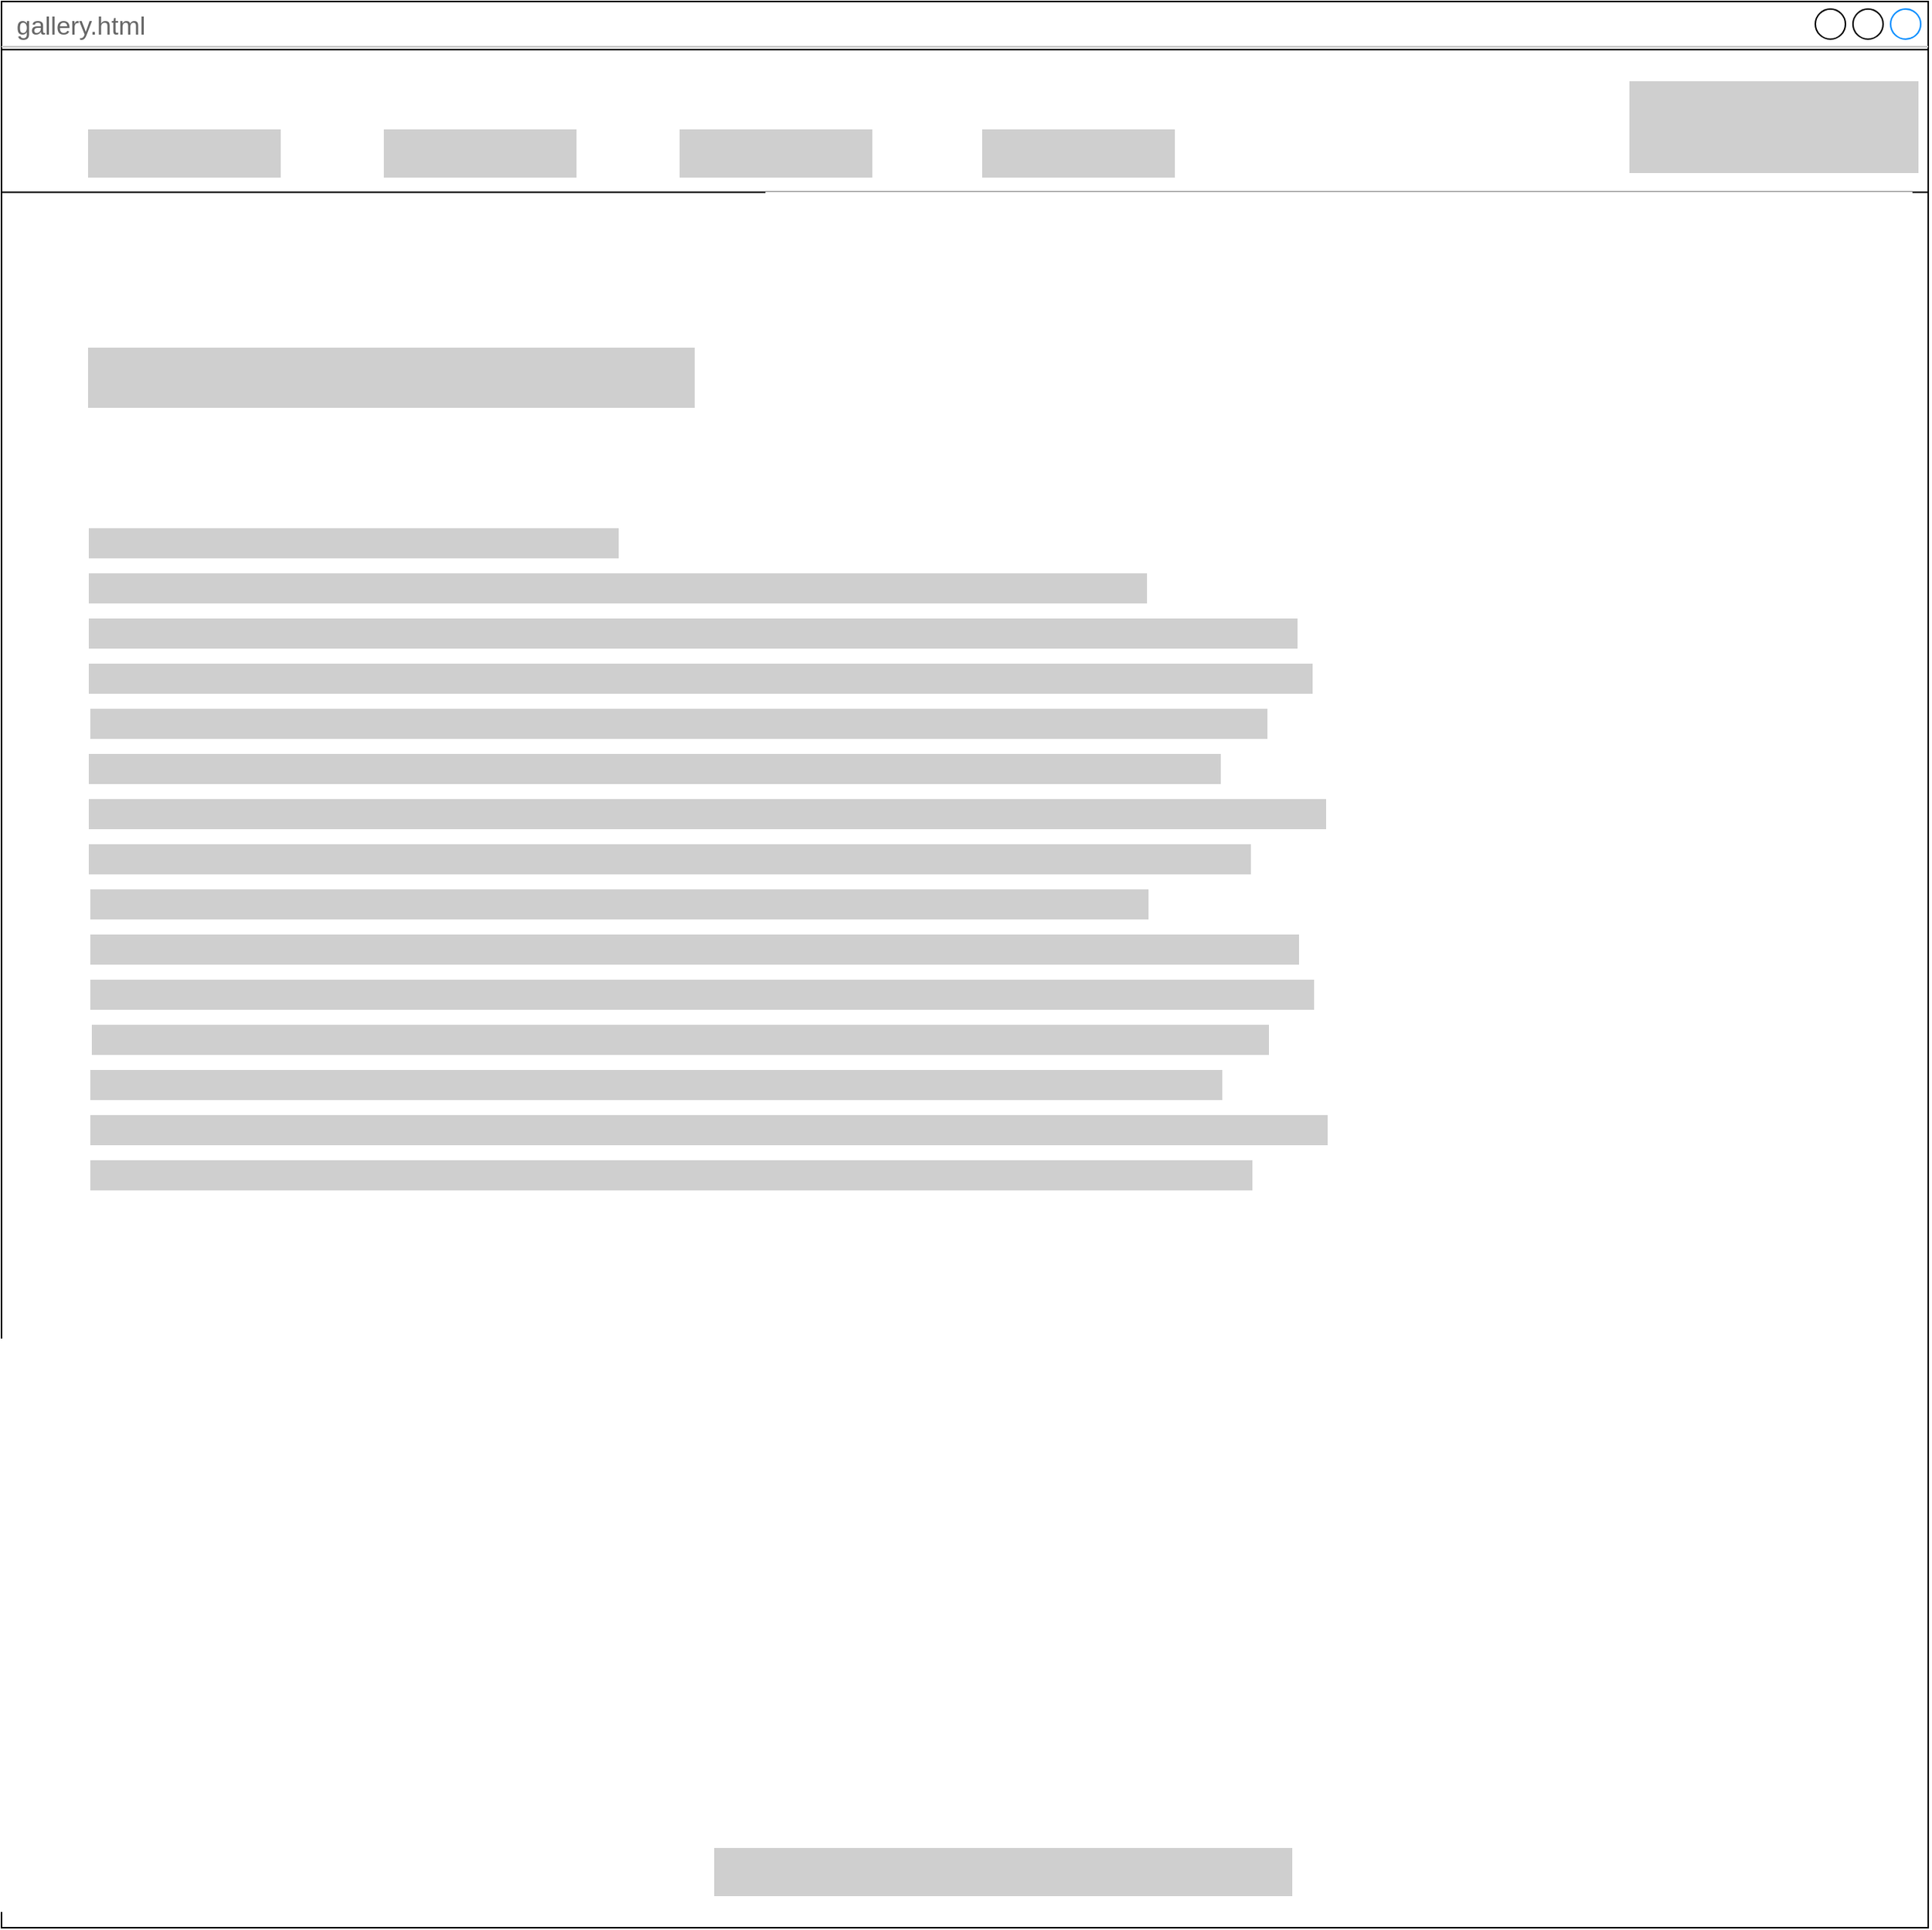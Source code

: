 <mxfile version="11.1.4" type="device"><diagram id="N-t3QYKHY3wD04LeyNBx" name="Page-1"><mxGraphModel dx="2715" dy="2120" grid="1" gridSize="10" guides="1" tooltips="1" connect="1" arrows="1" fold="1" page="1" pageScale="1" pageWidth="850" pageHeight="1100" math="0" shadow="0"><root><mxCell id="0"/><mxCell id="1" parent="0"/><mxCell id="NPQfp5o69mtys7jrD2ad-1" value="gallery.html" style="strokeWidth=1;shadow=0;align=center;html=1;shape=mxgraph.mockup.containers.window;align=left;verticalAlign=top;spacingLeft=8;strokeColor2=#008cff;strokeColor3=#c4c4c4;fontColor=#666666;fillColor=#ffffff;mainText=;fontSize=17;labelBackgroundColor=none;gradientColor=none;" vertex="1" parent="1"><mxGeometry width="1280" height="1280" as="geometry"/></mxCell><mxCell id="NPQfp5o69mtys7jrD2ad-2" value="" style="rounded=0;whiteSpace=wrap;html=1;shadow=0;glass=0;comic=0;strokeWidth=1;gradientColor=none;fontSize=17;fontColor=#666666;align=left;" vertex="1" parent="1"><mxGeometry y="32" width="1280" height="1248" as="geometry"/></mxCell><mxCell id="NPQfp5o69mtys7jrD2ad-3" value="" style="rounded=0;whiteSpace=wrap;html=1;shadow=0;glass=0;comic=0;strokeWidth=1;fontSize=17;fontColor=#333333;align=left;strokeColor=none;fillColor=#CFCFCF;" vertex="1" parent="1"><mxGeometry x="57.5" y="85" width="128" height="32" as="geometry"/></mxCell><mxCell id="NPQfp5o69mtys7jrD2ad-4" value="" style="rounded=0;whiteSpace=wrap;html=1;shadow=0;glass=0;comic=0;strokeWidth=1;fontSize=17;fontColor=#333333;align=left;strokeColor=none;fillColor=#CFCFCF;" vertex="1" parent="1"><mxGeometry x="254" y="85" width="128" height="32" as="geometry"/></mxCell><mxCell id="NPQfp5o69mtys7jrD2ad-5" value="" style="rounded=0;whiteSpace=wrap;html=1;shadow=0;glass=0;comic=0;strokeWidth=1;fontSize=17;fontColor=#333333;align=left;strokeColor=none;fillColor=#CFCFCF;" vertex="1" parent="1"><mxGeometry x="450.5" y="85" width="128" height="32" as="geometry"/></mxCell><mxCell id="NPQfp5o69mtys7jrD2ad-6" value="" style="rounded=0;whiteSpace=wrap;html=1;shadow=0;glass=0;comic=0;strokeWidth=1;fontSize=17;fontColor=#333333;align=left;strokeColor=none;fillColor=#CFCFCF;" vertex="1" parent="1"><mxGeometry x="651.5" y="85" width="128" height="32" as="geometry"/></mxCell><mxCell id="NPQfp5o69mtys7jrD2ad-7" value="" style="rounded=0;whiteSpace=wrap;html=1;shadow=0;glass=0;comic=0;strokeWidth=1;fontSize=17;fontColor=#333333;align=left;strokeColor=none;fillColor=#CFCFCF;" vertex="1" parent="1"><mxGeometry x="473.5" y="1227" width="384" height="32" as="geometry"/></mxCell><mxCell id="NPQfp5o69mtys7jrD2ad-8" value="" style="rounded=0;whiteSpace=wrap;html=1;shadow=0;glass=0;comic=0;strokeWidth=1;fontSize=17;fontColor=#333333;align=left;strokeColor=none;fillColor=#CFCFCF;" vertex="1" parent="1"><mxGeometry x="1081.5" y="53" width="192" height="61" as="geometry"/></mxCell><mxCell id="NPQfp5o69mtys7jrD2ad-9" value="" style="endArrow=none;html=1;fontSize=17;fontColor=#666666;entryX=1;entryY=0.099;entryDx=0;entryDy=0;entryPerimeter=0;exitX=0;exitY=0.099;exitDx=0;exitDy=0;exitPerimeter=0;" edge="1" parent="1" source="NPQfp5o69mtys7jrD2ad-1" target="NPQfp5o69mtys7jrD2ad-1"><mxGeometry width="50" height="50" relative="1" as="geometry"><mxPoint y="128" as="sourcePoint"/><mxPoint x="988.4" y="128" as="targetPoint"/></mxGeometry></mxCell><mxCell id="NPQfp5o69mtys7jrD2ad-10" value="" style="rounded=0;whiteSpace=wrap;html=1;shadow=0;glass=0;comic=0;strokeWidth=1;fontSize=17;fontColor=#333333;align=left;strokeColor=none;fillColor=#CFCFCF;" vertex="1" parent="1"><mxGeometry x="57.5" y="230" width="403" height="40" as="geometry"/></mxCell><mxCell id="NPQfp5o69mtys7jrD2ad-11" value="" style="rounded=0;whiteSpace=wrap;html=1;shadow=0;glass=0;comic=0;strokeWidth=1;fontSize=17;fontColor=#333333;align=left;strokeColor=none;fillColor=#CFCFCF;" vertex="1" parent="1"><mxGeometry x="58" y="350" width="352" height="20" as="geometry"/></mxCell><mxCell id="NPQfp5o69mtys7jrD2ad-12" value="" style="rounded=0;whiteSpace=wrap;html=1;shadow=0;glass=0;comic=0;strokeWidth=1;fontSize=17;fontColor=#333333;align=left;strokeColor=none;fillColor=#CFCFCF;" vertex="1" parent="1"><mxGeometry x="58" y="440" width="813" height="20" as="geometry"/></mxCell><mxCell id="NPQfp5o69mtys7jrD2ad-13" value="" style="rounded=0;whiteSpace=wrap;html=1;shadow=0;glass=0;comic=0;strokeWidth=1;fontSize=17;fontColor=#333333;align=left;strokeColor=none;fillColor=#CFCFCF;" vertex="1" parent="1"><mxGeometry x="58" y="380" width="703" height="20" as="geometry"/></mxCell><mxCell id="NPQfp5o69mtys7jrD2ad-14" value="" style="rounded=0;whiteSpace=wrap;html=1;shadow=0;glass=0;comic=0;strokeWidth=1;fontSize=17;fontColor=#333333;align=left;strokeColor=none;fillColor=#CFCFCF;" vertex="1" parent="1"><mxGeometry x="58" y="410" width="803" height="20" as="geometry"/></mxCell><mxCell id="NPQfp5o69mtys7jrD2ad-15" value="" style="rounded=0;whiteSpace=wrap;html=1;shadow=0;glass=0;comic=0;strokeWidth=1;fontSize=17;fontColor=#333333;align=left;strokeColor=none;fillColor=#CFCFCF;" vertex="1" parent="1"><mxGeometry x="59" y="470" width="782" height="20" as="geometry"/></mxCell><mxCell id="NPQfp5o69mtys7jrD2ad-16" value="" style="rounded=0;whiteSpace=wrap;html=1;shadow=0;glass=0;comic=0;strokeWidth=1;fontSize=17;fontColor=#333333;align=left;strokeColor=none;fillColor=#CFCFCF;" vertex="1" parent="1"><mxGeometry x="58" y="560" width="772" height="20" as="geometry"/></mxCell><mxCell id="NPQfp5o69mtys7jrD2ad-17" value="" style="rounded=0;whiteSpace=wrap;html=1;shadow=0;glass=0;comic=0;strokeWidth=1;fontSize=17;fontColor=#333333;align=left;strokeColor=none;fillColor=#CFCFCF;" vertex="1" parent="1"><mxGeometry x="58" y="500" width="752" height="20" as="geometry"/></mxCell><mxCell id="NPQfp5o69mtys7jrD2ad-18" value="" style="rounded=0;whiteSpace=wrap;html=1;shadow=0;glass=0;comic=0;strokeWidth=1;fontSize=17;fontColor=#333333;align=left;strokeColor=none;fillColor=#CFCFCF;" vertex="1" parent="1"><mxGeometry x="58" y="530" width="822" height="20" as="geometry"/></mxCell><mxCell id="NPQfp5o69mtys7jrD2ad-19" value="" style="rounded=0;whiteSpace=wrap;html=1;shadow=0;glass=0;comic=0;strokeWidth=1;fontSize=17;fontColor=#333333;align=left;strokeColor=none;fillColor=#CFCFCF;" vertex="1" parent="1"><mxGeometry x="59" y="650" width="813" height="20" as="geometry"/></mxCell><mxCell id="NPQfp5o69mtys7jrD2ad-20" value="" style="rounded=0;whiteSpace=wrap;html=1;shadow=0;glass=0;comic=0;strokeWidth=1;fontSize=17;fontColor=#333333;align=left;strokeColor=none;fillColor=#CFCFCF;" vertex="1" parent="1"><mxGeometry x="59" y="590" width="703" height="20" as="geometry"/></mxCell><mxCell id="NPQfp5o69mtys7jrD2ad-21" value="" style="rounded=0;whiteSpace=wrap;html=1;shadow=0;glass=0;comic=0;strokeWidth=1;fontSize=17;fontColor=#333333;align=left;strokeColor=none;fillColor=#CFCFCF;" vertex="1" parent="1"><mxGeometry x="59" y="620" width="803" height="20" as="geometry"/></mxCell><mxCell id="NPQfp5o69mtys7jrD2ad-22" value="" style="rounded=0;whiteSpace=wrap;html=1;shadow=0;glass=0;comic=0;strokeWidth=1;fontSize=17;fontColor=#333333;align=left;strokeColor=none;fillColor=#CFCFCF;" vertex="1" parent="1"><mxGeometry x="60" y="680" width="782" height="20" as="geometry"/></mxCell><mxCell id="NPQfp5o69mtys7jrD2ad-23" value="" style="rounded=0;whiteSpace=wrap;html=1;shadow=0;glass=0;comic=0;strokeWidth=1;fontSize=17;fontColor=#333333;align=left;strokeColor=none;fillColor=#CFCFCF;" vertex="1" parent="1"><mxGeometry x="59" y="770" width="772" height="20" as="geometry"/></mxCell><mxCell id="NPQfp5o69mtys7jrD2ad-24" value="" style="rounded=0;whiteSpace=wrap;html=1;shadow=0;glass=0;comic=0;strokeWidth=1;fontSize=17;fontColor=#333333;align=left;strokeColor=none;fillColor=#CFCFCF;" vertex="1" parent="1"><mxGeometry x="59" y="710" width="752" height="20" as="geometry"/></mxCell><mxCell id="NPQfp5o69mtys7jrD2ad-25" value="" style="rounded=0;whiteSpace=wrap;html=1;shadow=0;glass=0;comic=0;strokeWidth=1;fontSize=17;fontColor=#333333;align=left;strokeColor=none;fillColor=#CFCFCF;" vertex="1" parent="1"><mxGeometry x="59" y="740" width="822" height="20" as="geometry"/></mxCell></root></mxGraphModel></diagram></mxfile>